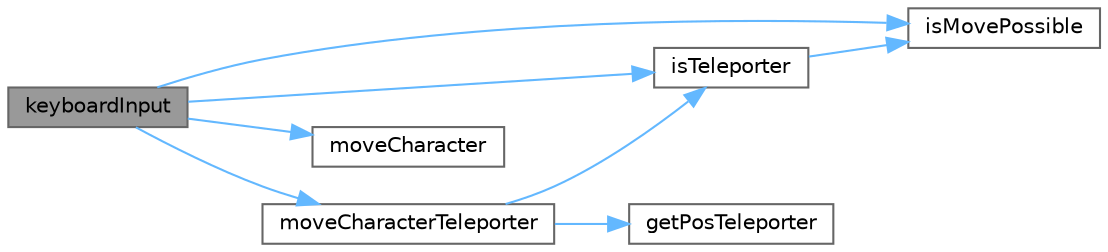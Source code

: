digraph "keyboardInput"
{
 // LATEX_PDF_SIZE
  bgcolor="transparent";
  edge [fontname=Helvetica,fontsize=10,labelfontname=Helvetica,labelfontsize=10];
  node [fontname=Helvetica,fontsize=10,shape=box,height=0.2,width=0.4];
  rankdir="LR";
  Node1 [label="keyboardInput",height=0.2,width=0.4,color="gray40", fillcolor="grey60", style="filled", fontcolor="black",tooltip=" "];
  Node1 -> Node2 [color="steelblue1",style="solid"];
  Node2 [label="isMovePossible",height=0.2,width=0.4,color="grey40", fillcolor="white", style="filled",URL="$assertives_8cpp.html#aa6baee65cfbb5c8acba18a073f8112b1",tooltip=" "];
  Node1 -> Node3 [color="steelblue1",style="solid"];
  Node3 [label="isTeleporter",height=0.2,width=0.4,color="grey40", fillcolor="white", style="filled",URL="$assertives_8cpp.html#a511da31200fd09d874550dfee94c8166",tooltip=" "];
  Node3 -> Node2 [color="steelblue1",style="solid"];
  Node1 -> Node4 [color="steelblue1",style="solid"];
  Node4 [label="moveCharacter",height=0.2,width=0.4,color="grey40", fillcolor="white", style="filled",URL="$game__logic_8cpp.html#ad49fe1a5f76e62ddcb7f9f3caa56a5c2",tooltip=" "];
  Node1 -> Node5 [color="steelblue1",style="solid"];
  Node5 [label="moveCharacterTeleporter",height=0.2,width=0.4,color="grey40", fillcolor="white", style="filled",URL="$game__logic_8cpp.html#a31c11194646bcf34a1f0fc231ed9c025",tooltip=" "];
  Node5 -> Node6 [color="steelblue1",style="solid"];
  Node6 [label="getPosTeleporter",height=0.2,width=0.4,color="grey40", fillcolor="white", style="filled",URL="$general_8cpp.html#a89f28dc4c7a90df07b1e90b8fb6be5c2",tooltip=" "];
  Node5 -> Node3 [color="steelblue1",style="solid"];
}
